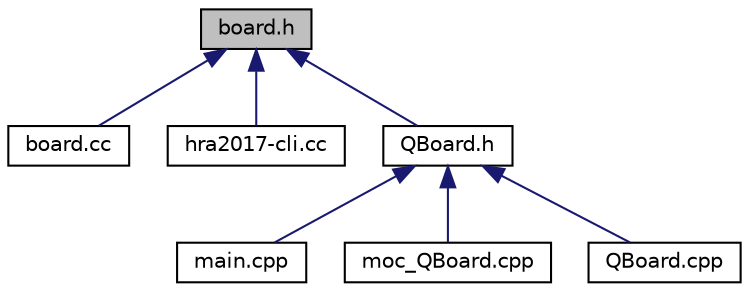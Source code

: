 digraph "board.h"
{
  edge [fontname="Helvetica",fontsize="10",labelfontname="Helvetica",labelfontsize="10"];
  node [fontname="Helvetica",fontsize="10",shape=record];
  Node12 [label="board.h",height=0.2,width=0.4,color="black", fillcolor="grey75", style="filled", fontcolor="black"];
  Node12 -> Node13 [dir="back",color="midnightblue",fontsize="10",style="solid",fontname="Helvetica"];
  Node13 [label="board.cc",height=0.2,width=0.4,color="black", fillcolor="white", style="filled",URL="$board_8cc.html",tooltip="Board implementation. "];
  Node12 -> Node14 [dir="back",color="midnightblue",fontsize="10",style="solid",fontname="Helvetica"];
  Node14 [label="hra2017-cli.cc",height=0.2,width=0.4,color="black", fillcolor="white", style="filled",URL="$hra2017-cli_8cc.html",tooltip="Implementation of command line version of Solitaire - hra2017-cli. "];
  Node12 -> Node15 [dir="back",color="midnightblue",fontsize="10",style="solid",fontname="Helvetica"];
  Node15 [label="QBoard.h",height=0.2,width=0.4,color="black", fillcolor="white", style="filled",URL="$QBoard_8h.html"];
  Node15 -> Node16 [dir="back",color="midnightblue",fontsize="10",style="solid",fontname="Helvetica"];
  Node16 [label="main.cpp",height=0.2,width=0.4,color="black", fillcolor="white", style="filled",URL="$main_8cpp.html"];
  Node15 -> Node17 [dir="back",color="midnightblue",fontsize="10",style="solid",fontname="Helvetica"];
  Node17 [label="moc_QBoard.cpp",height=0.2,width=0.4,color="black", fillcolor="white", style="filled",URL="$moc__QBoard_8cpp.html"];
  Node15 -> Node18 [dir="back",color="midnightblue",fontsize="10",style="solid",fontname="Helvetica"];
  Node18 [label="QBoard.cpp",height=0.2,width=0.4,color="black", fillcolor="white", style="filled",URL="$QBoard_8cpp.html"];
}
